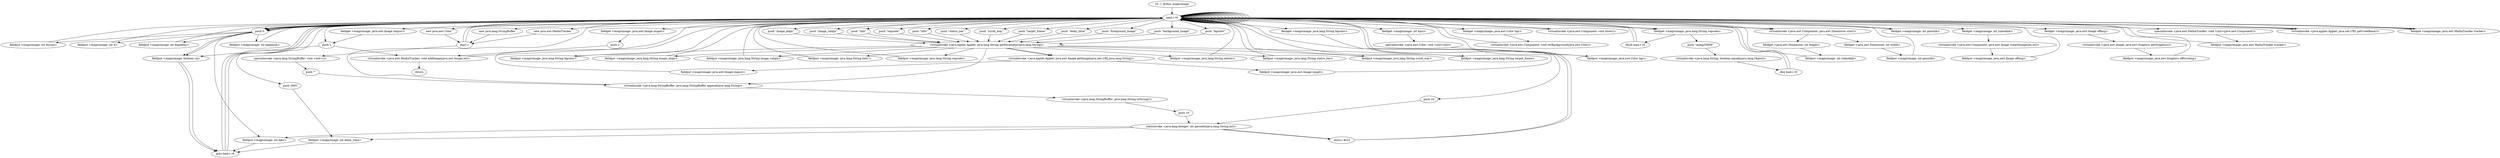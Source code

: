 digraph "" {
    "r0 := @this: magicimage"
    "load.r r0"
    "r0 := @this: magicimage"->"load.r r0";
    "push 0"
    "load.r r0"->"push 0";
    "fieldput <magicimage: int durum>"
    "push 0"->"fieldput <magicimage: int durum>";
    "fieldput <magicimage: int durum>"->"load.r r0";
    "load.r r0"->"push 0";
    "fieldput <magicimage: int X>"
    "push 0"->"fieldput <magicimage: int X>";
    "fieldput <magicimage: int X>"->"load.r r0";
    "load.r r0"->"push 0";
    "fieldput <magicimage: int kaplaboy>"
    "push 0"->"fieldput <magicimage: int kaplaboy>";
    "fieldput <magicimage: int kaplaboy>"->"load.r r0";
    "load.r r0"->"push 0";
    "fieldput <magicimage: int kaplayuk>"
    "push 0"->"fieldput <magicimage: int kaplayuk>";
    "fieldput <magicimage: int kaplayuk>"->"load.r r0";
    "load.r r0"->"load.r r0";
    "push \"bgcolor\""
    "load.r r0"->"push \"bgcolor\"";
    "virtualinvoke <java.applet.Applet: java.lang.String getParameter(java.lang.String)>"
    "push \"bgcolor\""->"virtualinvoke <java.applet.Applet: java.lang.String getParameter(java.lang.String)>";
    "fieldput <magicimage: java.lang.String bgcolor>"
    "virtualinvoke <java.applet.Applet: java.lang.String getParameter(java.lang.String)>"->"fieldput <magicimage: java.lang.String bgcolor>";
    "fieldput <magicimage: java.lang.String bgcolor>"->"load.r r0";
    "load.r r0"->"load.r r0";
    "fieldget <magicimage: java.lang.String bgcolor>"
    "load.r r0"->"fieldget <magicimage: java.lang.String bgcolor>";
    "push 16"
    "fieldget <magicimage: java.lang.String bgcolor>"->"push 16";
    "staticinvoke <java.lang.Integer: int parseInt(java.lang.String,int)>"
    "push 16"->"staticinvoke <java.lang.Integer: int parseInt(java.lang.String,int)>";
    "fieldput <magicimage: int bgci>"
    "staticinvoke <java.lang.Integer: int parseInt(java.lang.String,int)>"->"fieldput <magicimage: int bgci>";
    "goto load.r r0"
    "fieldput <magicimage: int bgci>"->"goto load.r r0";
    "goto load.r r0"->"load.r r0";
    "new java.awt.Color"
    "load.r r0"->"new java.awt.Color";
    "dup1.r"
    "new java.awt.Color"->"dup1.r";
    "dup1.r"->"load.r r0";
    "fieldget <magicimage: int bgci>"
    "load.r r0"->"fieldget <magicimage: int bgci>";
    "specialinvoke <java.awt.Color: void <init>(int)>"
    "fieldget <magicimage: int bgci>"->"specialinvoke <java.awt.Color: void <init>(int)>";
    "fieldput <magicimage: java.awt.Color bgc>"
    "specialinvoke <java.awt.Color: void <init>(int)>"->"fieldput <magicimage: java.awt.Color bgc>";
    "fieldput <magicimage: java.awt.Color bgc>"->"load.r r0";
    "load.r r0"->"load.r r0";
    "fieldget <magicimage: java.awt.Color bgc>"
    "load.r r0"->"fieldget <magicimage: java.awt.Color bgc>";
    "virtualinvoke <java.awt.Component: void setBackground(java.awt.Color)>"
    "fieldget <magicimage: java.awt.Color bgc>"->"virtualinvoke <java.awt.Component: void setBackground(java.awt.Color)>";
    "virtualinvoke <java.awt.Component: void setBackground(java.awt.Color)>"->"load.r r0";
    "virtualinvoke <java.awt.Component: void show()>"
    "load.r r0"->"virtualinvoke <java.awt.Component: void show()>";
    "virtualinvoke <java.awt.Component: void show()>"->"load.r r0";
    "load.r r0"->"load.r r0";
    "push \"image_align\""
    "load.r r0"->"push \"image_align\"";
    "push \"image_align\""->"virtualinvoke <java.applet.Applet: java.lang.String getParameter(java.lang.String)>";
    "fieldput <magicimage: java.lang.String image_align>"
    "virtualinvoke <java.applet.Applet: java.lang.String getParameter(java.lang.String)>"->"fieldput <magicimage: java.lang.String image_align>";
    "fieldput <magicimage: java.lang.String image_align>"->"load.r r0";
    "load.r r0"->"load.r r0";
    "push \"image_valign\""
    "load.r r0"->"push \"image_valign\"";
    "push \"image_valign\""->"virtualinvoke <java.applet.Applet: java.lang.String getParameter(java.lang.String)>";
    "fieldput <magicimage: java.lang.String image_valign>"
    "virtualinvoke <java.applet.Applet: java.lang.String getParameter(java.lang.String)>"->"fieldput <magicimage: java.lang.String image_valign>";
    "fieldput <magicimage: java.lang.String image_valign>"->"load.r r0";
    "load.r r0"->"load.r r0";
    "push \"link\""
    "load.r r0"->"push \"link\"";
    "push \"link\""->"virtualinvoke <java.applet.Applet: java.lang.String getParameter(java.lang.String)>";
    "fieldput <magicimage: java.lang.String link1>"
    "virtualinvoke <java.applet.Applet: java.lang.String getParameter(java.lang.String)>"->"fieldput <magicimage: java.lang.String link1>";
    "fieldput <magicimage: java.lang.String link1>"->"load.r r0";
    "load.r r0"->"load.r r0";
    "push \"regcode\""
    "load.r r0"->"push \"regcode\"";
    "push \"regcode\""->"virtualinvoke <java.applet.Applet: java.lang.String getParameter(java.lang.String)>";
    "fieldput <magicimage: java.lang.String regcode>"
    "virtualinvoke <java.applet.Applet: java.lang.String getParameter(java.lang.String)>"->"fieldput <magicimage: java.lang.String regcode>";
    "fieldput <magicimage: java.lang.String regcode>"->"load.r r0";
    "fieldget <magicimage: java.lang.String regcode>"
    "load.r r0"->"fieldget <magicimage: java.lang.String regcode>";
    "ifnull load.r r0"
    "fieldget <magicimage: java.lang.String regcode>"->"ifnull load.r r0";
    "ifnull load.r r0"->"load.r r0";
    "load.r r0"->"fieldget <magicimage: java.lang.String regcode>";
    "push \"mimg35856\""
    "fieldget <magicimage: java.lang.String regcode>"->"push \"mimg35856\"";
    "virtualinvoke <java.lang.String: boolean equals(java.lang.Object)>"
    "push \"mimg35856\""->"virtualinvoke <java.lang.String: boolean equals(java.lang.Object)>";
    "ifeq load.r r0"
    "virtualinvoke <java.lang.String: boolean equals(java.lang.Object)>"->"ifeq load.r r0";
    "ifeq load.r r0"->"load.r r0";
    "push 1"
    "load.r r0"->"push 1";
    "fieldput <magicimage: boolean rg>"
    "push 1"->"fieldput <magicimage: boolean rg>";
    "fieldput <magicimage: boolean rg>"->"goto load.r r0";
    "goto load.r r0"->"load.r r0";
    "load.r r0"->"load.r r0";
    "push \"info\""
    "load.r r0"->"push \"info\"";
    "push \"info\""->"virtualinvoke <java.applet.Applet: java.lang.String getParameter(java.lang.String)>";
    "fieldput <magicimage: java.lang.String infostr>"
    "virtualinvoke <java.applet.Applet: java.lang.String getParameter(java.lang.String)>"->"fieldput <magicimage: java.lang.String infostr>";
    "fieldput <magicimage: java.lang.String infostr>"->"load.r r0";
    "load.r r0"->"load.r r0";
    "push \"status_bar\""
    "load.r r0"->"push \"status_bar\"";
    "push \"status_bar\""->"virtualinvoke <java.applet.Applet: java.lang.String getParameter(java.lang.String)>";
    "fieldput <magicimage: java.lang.String status_bar>"
    "virtualinvoke <java.applet.Applet: java.lang.String getParameter(java.lang.String)>"->"fieldput <magicimage: java.lang.String status_bar>";
    "fieldput <magicimage: java.lang.String status_bar>"->"load.r r0";
    "load.r r0"->"load.r r0";
    "push \"scroll_way\""
    "load.r r0"->"push \"scroll_way\"";
    "push \"scroll_way\""->"virtualinvoke <java.applet.Applet: java.lang.String getParameter(java.lang.String)>";
    "fieldput <magicimage: java.lang.String scroll_way>"
    "virtualinvoke <java.applet.Applet: java.lang.String getParameter(java.lang.String)>"->"fieldput <magicimage: java.lang.String scroll_way>";
    "fieldput <magicimage: java.lang.String scroll_way>"->"load.r r0";
    "load.r r0"->"load.r r0";
    "push \"target_frame\""
    "load.r r0"->"push \"target_frame\"";
    "push \"target_frame\""->"virtualinvoke <java.applet.Applet: java.lang.String getParameter(java.lang.String)>";
    "fieldput <magicimage: java.lang.String target_frame>"
    "virtualinvoke <java.applet.Applet: java.lang.String getParameter(java.lang.String)>"->"fieldput <magicimage: java.lang.String target_frame>";
    "fieldput <magicimage: java.lang.String target_frame>"->"load.r r0";
    "load.r r0"->"load.r r0";
    "virtualinvoke <java.awt.Component: java.awt.Dimension size()>"
    "load.r r0"->"virtualinvoke <java.awt.Component: java.awt.Dimension size()>";
    "fieldget <java.awt.Dimension: int width>"
    "virtualinvoke <java.awt.Component: java.awt.Dimension size()>"->"fieldget <java.awt.Dimension: int width>";
    "fieldput <magicimage: int genislik>"
    "fieldget <java.awt.Dimension: int width>"->"fieldput <magicimage: int genislik>";
    "fieldput <magicimage: int genislik>"->"load.r r0";
    "load.r r0"->"load.r r0";
    "load.r r0"->"virtualinvoke <java.awt.Component: java.awt.Dimension size()>";
    "fieldget <java.awt.Dimension: int height>"
    "virtualinvoke <java.awt.Component: java.awt.Dimension size()>"->"fieldget <java.awt.Dimension: int height>";
    "fieldput <magicimage: int yukseklik>"
    "fieldget <java.awt.Dimension: int height>"->"fieldput <magicimage: int yukseklik>";
    "fieldput <magicimage: int yukseklik>"->"load.r r0";
    "load.r r0"->"load.r r0";
    "load.r r0"->"load.r r0";
    "fieldget <magicimage: int genislik>"
    "load.r r0"->"fieldget <magicimage: int genislik>";
    "fieldget <magicimage: int genislik>"->"load.r r0";
    "fieldget <magicimage: int yukseklik>"
    "load.r r0"->"fieldget <magicimage: int yukseklik>";
    "virtualinvoke <java.awt.Component: java.awt.Image createImage(int,int)>"
    "fieldget <magicimage: int yukseklik>"->"virtualinvoke <java.awt.Component: java.awt.Image createImage(int,int)>";
    "fieldput <magicimage: java.awt.Image offimg>"
    "virtualinvoke <java.awt.Component: java.awt.Image createImage(int,int)>"->"fieldput <magicimage: java.awt.Image offimg>";
    "fieldput <magicimage: java.awt.Image offimg>"->"load.r r0";
    "load.r r0"->"load.r r0";
    "fieldget <magicimage: java.awt.Image offimg>"
    "load.r r0"->"fieldget <magicimage: java.awt.Image offimg>";
    "virtualinvoke <java.awt.Image: java.awt.Graphics getGraphics()>"
    "fieldget <magicimage: java.awt.Image offimg>"->"virtualinvoke <java.awt.Image: java.awt.Graphics getGraphics()>";
    "fieldput <magicimage: java.awt.Graphics offScreeng>"
    "virtualinvoke <java.awt.Image: java.awt.Graphics getGraphics()>"->"fieldput <magicimage: java.awt.Graphics offScreeng>";
    "fieldput <magicimage: java.awt.Graphics offScreeng>"->"load.r r0";
    "new java.lang.StringBuffer"
    "load.r r0"->"new java.lang.StringBuffer";
    "new java.lang.StringBuffer"->"dup1.r";
    "specialinvoke <java.lang.StringBuffer: void <init>()>"
    "dup1.r"->"specialinvoke <java.lang.StringBuffer: void <init>()>";
    "push \"\""
    "specialinvoke <java.lang.StringBuffer: void <init>()>"->"push \"\"";
    "virtualinvoke <java.lang.StringBuffer: java.lang.StringBuffer append(java.lang.String)>"
    "push \"\""->"virtualinvoke <java.lang.StringBuffer: java.lang.StringBuffer append(java.lang.String)>";
    "virtualinvoke <java.lang.StringBuffer: java.lang.StringBuffer append(java.lang.String)>"->"load.r r0";
    "push \"delay_time\""
    "load.r r0"->"push \"delay_time\"";
    "push \"delay_time\""->"virtualinvoke <java.applet.Applet: java.lang.String getParameter(java.lang.String)>";
    "virtualinvoke <java.applet.Applet: java.lang.String getParameter(java.lang.String)>"->"virtualinvoke <java.lang.StringBuffer: java.lang.StringBuffer append(java.lang.String)>";
    "virtualinvoke <java.lang.StringBuffer: java.lang.String toString()>"
    "virtualinvoke <java.lang.StringBuffer: java.lang.StringBuffer append(java.lang.String)>"->"virtualinvoke <java.lang.StringBuffer: java.lang.String toString()>";
    "push 10"
    "virtualinvoke <java.lang.StringBuffer: java.lang.String toString()>"->"push 10";
    "push 10"->"staticinvoke <java.lang.Integer: int parseInt(java.lang.String,int)>";
    "fieldput <magicimage: int delay_time>"
    "staticinvoke <java.lang.Integer: int parseInt(java.lang.String,int)>"->"fieldput <magicimage: int delay_time>";
    "fieldput <magicimage: int delay_time>"->"goto load.r r0";
    "goto load.r r0"->"load.r r0";
    "new java.awt.MediaTracker"
    "load.r r0"->"new java.awt.MediaTracker";
    "new java.awt.MediaTracker"->"dup1.r";
    "dup1.r"->"load.r r0";
    "specialinvoke <java.awt.MediaTracker: void <init>(java.awt.Component)>"
    "load.r r0"->"specialinvoke <java.awt.MediaTracker: void <init>(java.awt.Component)>";
    "fieldput <magicimage: java.awt.MediaTracker tracker>"
    "specialinvoke <java.awt.MediaTracker: void <init>(java.awt.Component)>"->"fieldput <magicimage: java.awt.MediaTracker tracker>";
    "fieldput <magicimage: java.awt.MediaTracker tracker>"->"load.r r0";
    "load.r r0"->"load.r r0";
    "load.r r0"->"load.r r0";
    "virtualinvoke <java.applet.Applet: java.net.URL getCodeBase()>"
    "load.r r0"->"virtualinvoke <java.applet.Applet: java.net.URL getCodeBase()>";
    "virtualinvoke <java.applet.Applet: java.net.URL getCodeBase()>"->"load.r r0";
    "push \"foreground_image\""
    "load.r r0"->"push \"foreground_image\"";
    "push \"foreground_image\""->"virtualinvoke <java.applet.Applet: java.lang.String getParameter(java.lang.String)>";
    "virtualinvoke <java.applet.Applet: java.awt.Image getImage(java.net.URL,java.lang.String)>"
    "virtualinvoke <java.applet.Applet: java.lang.String getParameter(java.lang.String)>"->"virtualinvoke <java.applet.Applet: java.awt.Image getImage(java.net.URL,java.lang.String)>";
    "fieldput <magicimage: java.awt.Image imgust>"
    "virtualinvoke <java.applet.Applet: java.awt.Image getImage(java.net.URL,java.lang.String)>"->"fieldput <magicimage: java.awt.Image imgust>";
    "fieldput <magicimage: java.awt.Image imgust>"->"load.r r0";
    "load.r r0"->"load.r r0";
    "load.r r0"->"load.r r0";
    "load.r r0"->"virtualinvoke <java.applet.Applet: java.net.URL getCodeBase()>";
    "virtualinvoke <java.applet.Applet: java.net.URL getCodeBase()>"->"load.r r0";
    "push \"background_image\""
    "load.r r0"->"push \"background_image\"";
    "push \"background_image\""->"virtualinvoke <java.applet.Applet: java.lang.String getParameter(java.lang.String)>";
    "virtualinvoke <java.applet.Applet: java.lang.String getParameter(java.lang.String)>"->"virtualinvoke <java.applet.Applet: java.awt.Image getImage(java.net.URL,java.lang.String)>";
    "fieldput <magicimage: java.awt.Image imgalt>"
    "virtualinvoke <java.applet.Applet: java.awt.Image getImage(java.net.URL,java.lang.String)>"->"fieldput <magicimage: java.awt.Image imgalt>";
    "fieldput <magicimage: java.awt.Image imgalt>"->"load.r r0";
    "fieldget <magicimage: java.awt.MediaTracker tracker>"
    "load.r r0"->"fieldget <magicimage: java.awt.MediaTracker tracker>";
    "fieldget <magicimage: java.awt.MediaTracker tracker>"->"load.r r0";
    "fieldget <magicimage: java.awt.Image imgust>"
    "load.r r0"->"fieldget <magicimage: java.awt.Image imgust>";
    "fieldget <magicimage: java.awt.Image imgust>"->"push 1";
    "virtualinvoke <java.awt.MediaTracker: void addImage(java.awt.Image,int)>"
    "push 1"->"virtualinvoke <java.awt.MediaTracker: void addImage(java.awt.Image,int)>";
    "virtualinvoke <java.awt.MediaTracker: void addImage(java.awt.Image,int)>"->"load.r r0";
    "load.r r0"->"fieldget <magicimage: java.awt.MediaTracker tracker>";
    "fieldget <magicimage: java.awt.MediaTracker tracker>"->"load.r r0";
    "fieldget <magicimage: java.awt.Image imgalt>"
    "load.r r0"->"fieldget <magicimage: java.awt.Image imgalt>";
    "push 2"
    "fieldget <magicimage: java.awt.Image imgalt>"->"push 2";
    "push 2"->"virtualinvoke <java.awt.MediaTracker: void addImage(java.awt.Image,int)>";
    "return"
    "virtualinvoke <java.awt.MediaTracker: void addImage(java.awt.Image,int)>"->"return";
    "store.r $r22"
    "staticinvoke <java.lang.Integer: int parseInt(java.lang.String,int)>"->"store.r $r22";
    "store.r $r22"->"load.r r0";
    "push 2000"
    "load.r r0"->"push 2000";
    "push 2000"->"fieldput <magicimage: int delay_time>";
    "ifeq load.r r0"->"load.r r0";
    "load.r r0"->"push 0";
    "push 0"->"fieldput <magicimage: boolean rg>";
    "fieldput <magicimage: boolean rg>"->"goto load.r r0";
    "ifnull load.r r0"->"load.r r0";
    "load.r r0"->"push 0";
    "push 0"->"fieldput <magicimage: boolean rg>";
    "staticinvoke <java.lang.Integer: int parseInt(java.lang.String,int)>"->"store.r $r22";
    "store.r $r22"->"load.r r0";
    "load.r r0"->"push 0";
    "push 0"->"fieldput <magicimage: int bgci>";
}
